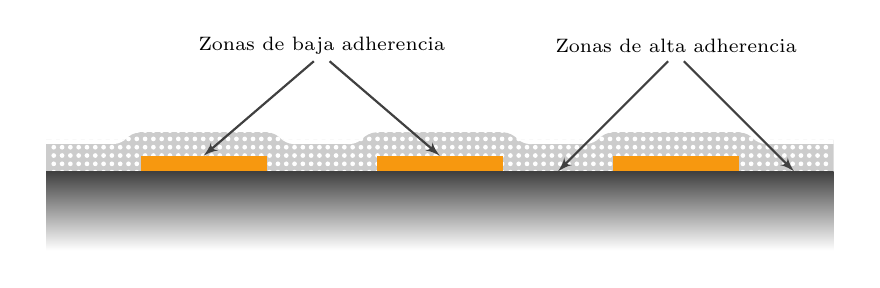 \begin{tikzpicture}

%El mesoporoso
\node at (0,1.25) {
	\begin{tikzpicture}
	\node (A) at (0,0) {};
	\node (C) at (10,0.4) {};
	\node (B) at (0,0.4) {};
	\node (D) at (10,0) {};

	\node (Au1) at (1,0.4) {};
	\node (Au2) at (1.2,0.5) {};
	\node (Au3) at (2.8,0.5) {};
	\node (Au4) at (3,0.4) {};
	\node (Au5) at (1.2,0.35) {};
	\node (Au6) at (2.8,0.35) {};

	\begin{scope}[on background layer]
	    
	    \draw[draw=none,fill=gray!40] (A.center) -- (B.center) -- (C.center) -- (D.center) -- (A.center);
	   	
	    \draw[draw=none,fill=white] ([xshift=-1cm]Au1.center) -- ([xshift=-1.2cm]Au5.center) -- ([xshift=-2cm]Au6.center) to [bend right=20] ([xshift=-2cm]Au4.center) -- cycle;

	   	\draw[draw=none,fill=gray!40] ([yshift=-0.001cm]Au1.center) to [bend left=20] (Au2.center) -- (Au3.center) to [bend left=20] ([yshift=-0.001cm]Au4.center) -- cycle;
	    \draw[draw=none,fill=white] ([xshift=2cm]Au1.center) to [bend right=20] ([xshift=2cm]Au5.center) -- ([xshift=1cm]Au6.center) to [bend right=20] ([xshift=1cm]Au4.center) -- cycle;

	    \draw[draw=none,fill=gray!40] ([xshift=3cm,yshift=-0.001cm]Au1.center) to [bend left=20] ([xshift=3cm]Au2.center) -- ([xshift=3cm]Au3.center) to [bend left=20] ([xshift=3cm,yshift=-0.001cm]Au4.center) -- cycle;
	 	\draw[draw=none,fill=white] ([xshift=5cm]Au1.center) to [bend right=20] ([xshift=5cm]Au5.center) -- ([xshift=4cm]Au6.center) to [bend right=20] ([xshift=4cm]Au4.center) -- cycle;
	   
	 	\draw[draw=none,fill=gray!40] ([xshift=6cm,yshift=-0.001cm,yshift=-0.001cm]Au1.center) to [bend left=20] ([xshift=6cm]Au2.center) -- ([xshift=6cm]Au3.center) to [bend left=20] ([xshift=6cm,yshift=-0.001cm]Au4.center) -- cycle;
	 	\draw[draw=none,fill=white] ([xshift=8cm]Au1.center) to [bend right=20] ([xshift=8cm]Au5.center) -- ([xshift=7.2cm]Au6.center) -- ([xshift=7cm]Au4.center) -- cycle;

	\end{scope}
	\end{tikzpicture}
	};

%Poros
\node at (0,1.15) {
	\begin{tikzpicture}
	\foreach \x in {0,3,6,...,279}{
	\fill[white] circle (0.03);
	\fill[white, yshift=12,xshift=\x] circle (0.03);
	\fill[white, yshift=9,xshift=\x] circle (0.03);
	\fill[white, yshift=6,xshift=\x] circle (0.03);
	\fill[white, yshift=3,xshift=\x] circle (0.03);
	\fill[white, yshift=15,xshift=\x] circle (0.03);
	\fill[white, yshift=18,xshift=\x] circle (0.03);
	\fill[white, yshift=21,xshift=\x] circle (0.03);
	}
	\end{tikzpicture}
	};

%Superficie de Silciio
\node at (0,0.5) {
	\begin{tikzpicture}
	\shade[draw=none,top color=darkgray] rectangle (10,1);
	\end{tikzpicture}
	};

%Electrodos
\node at (0,1.1) {
	\begin{tikzpicture}
	\fill[YellowOrange] rectangle (1.6,0.2);
	\fill[YellowOrange,xshift=3cm] rectangle (1.6,0.2);
	\fill[YellowOrange,xshift=6cm] rectangle (1.6,0.2);
	\end{tikzpicture}
};

%Flechas
\tikzstyle{flecha} = [draw,latex'-,color=darkgray, thick]
\draw[flecha] ([yshift=0.8cm]B.center) -- ([yshift=2cm,xshift=-1.4cm]B.center);
\draw[flecha] ([yshift=0.8cm,xshift=-3cm]B.center) -- ([yshift=2cm,xshift=-1.6cm]B.center);
\draw[flecha] ([yshift=0.6cm,xshift=4.5cm]B.center) -- ([yshift=2cm,xshift=3.1cm]B.center);
\draw[flecha] ([yshift=0.6cm,xshift=1.5cm]B.center) -- ([yshift=2cm,xshift=2.9cm]B.center);

\node at ([yshift=2.2cm,xshift=-1.5cm]B.center) {\scriptsize{Zonas de baja adherencia}};
\node at ([yshift=2.2cm,xshift=3cm]B.center) {\scriptsize{Zonas de alta adherencia}};

\end{tikzpicture}